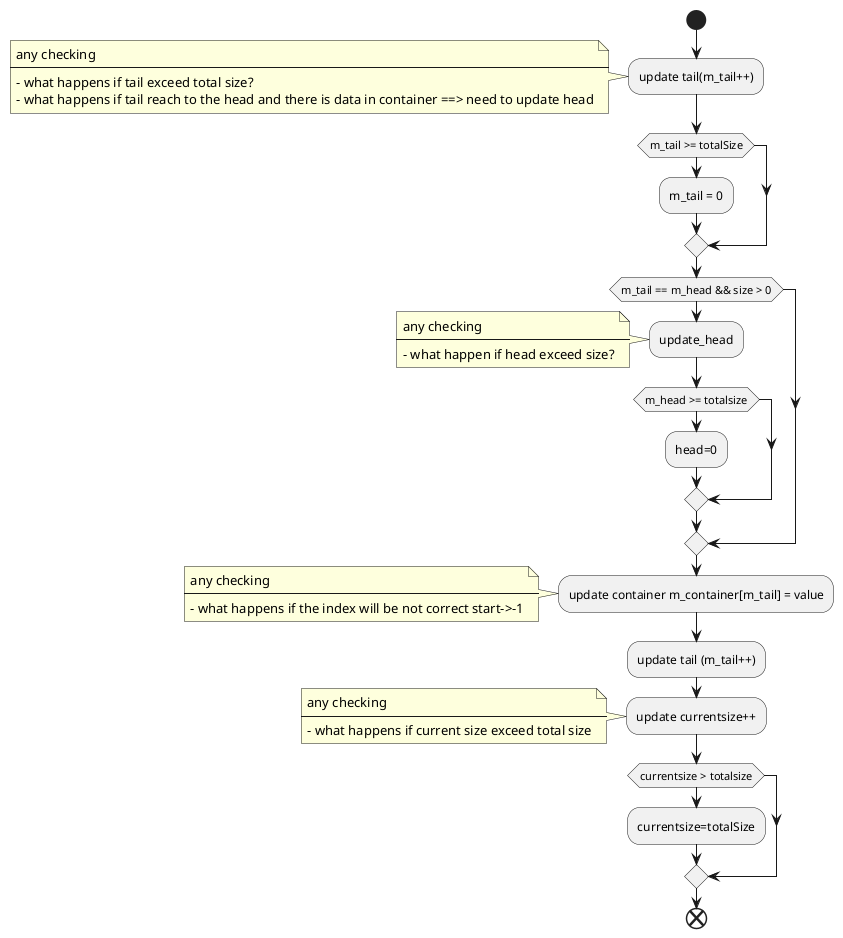 @startuml pushback

start

:update tail(m_tail++);
    note
    any checking
    ----
    - what happens if tail exceed total size?
    - what happens if tail reach to the head and there is data in container ==> need to update head
    endnote
    if(m_tail >= totalSize) then
    :m_tail = 0;
    endif

    if(m_tail == m_head && size > 0) then
    :update_head;
        note
        any checking
        ----
        - what happen if head exceed size?
        endnote
        if(m_head >= totalsize) then
        :head=0;
        endif
    endif
:update container m_container[m_tail] = value;
    note
    any checking
    ----
    - what happens if the index will be not correct start->-1
    endnote
:update tail (m_tail++);
:update currentsize++;
    note
    any checking
    ----
    - what happens if current size exceed total size
    endnote
    if(currentsize > totalsize)then
    :currentsize=totalSize;
    endif
end

@enduml